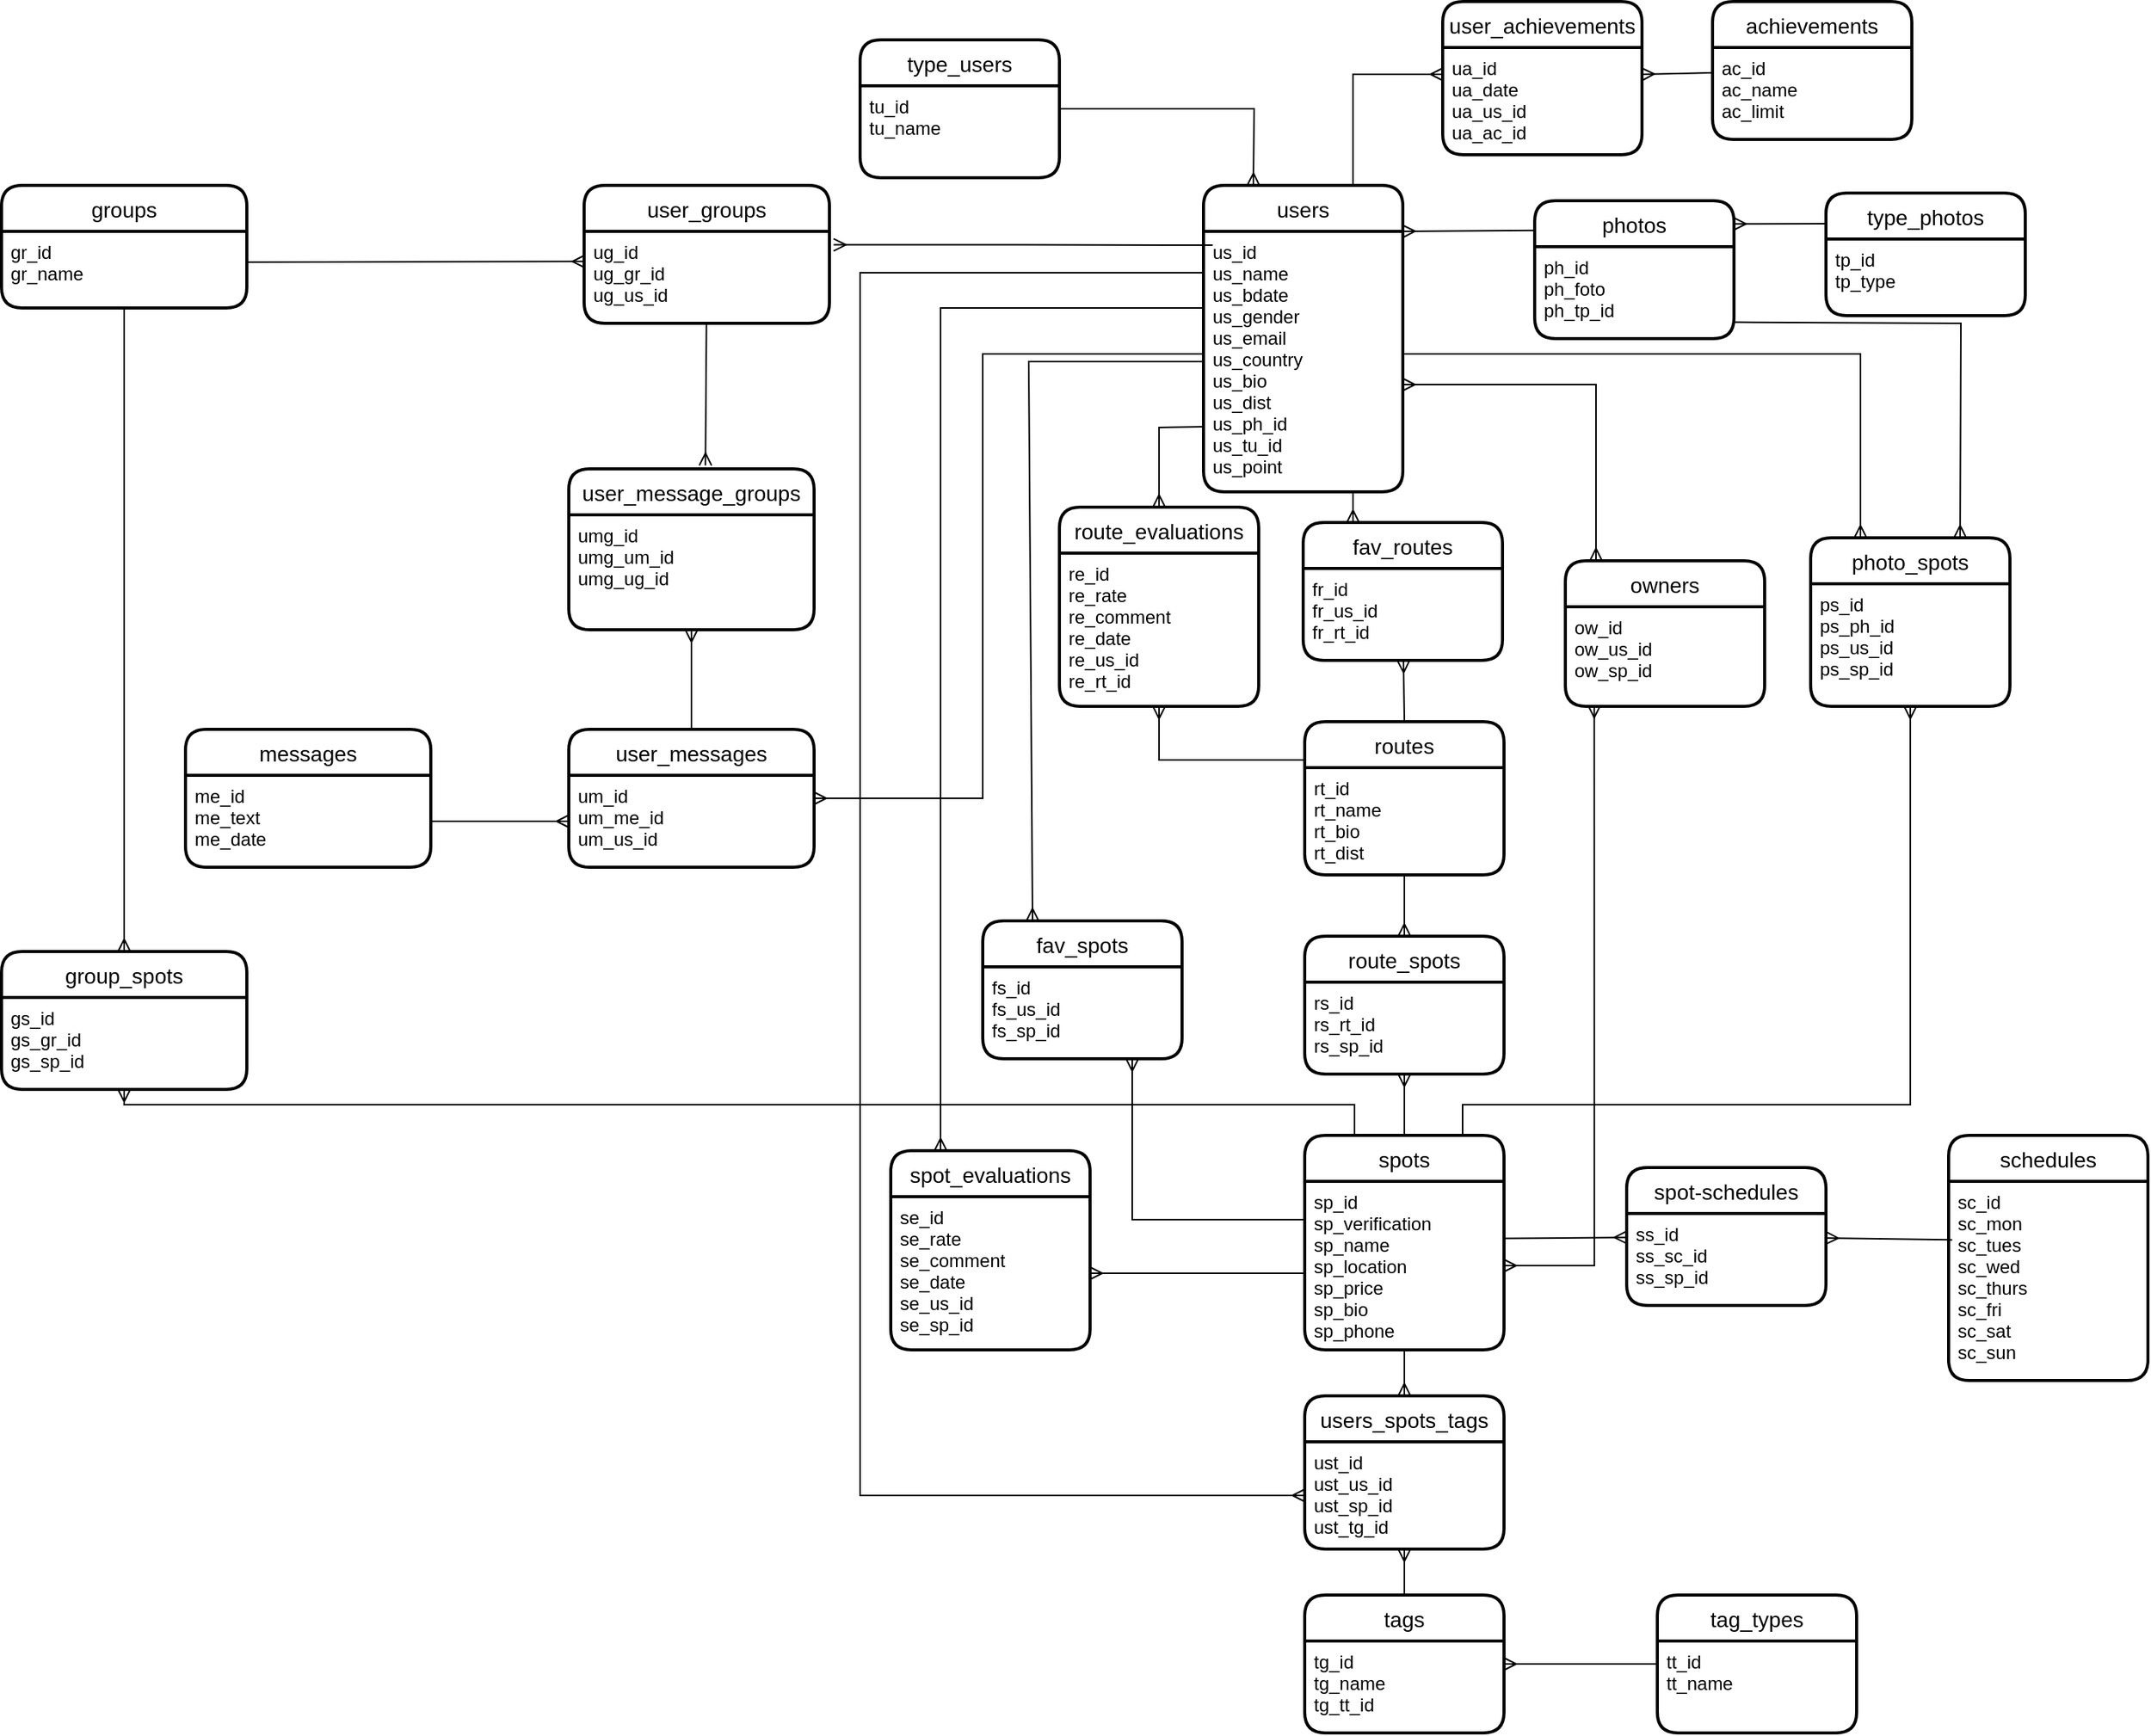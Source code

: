 <mxfile version="17.4.4" type="device"><diagram id="iLYljoPXduV03rMWOebI" name="Page-1"><mxGraphModel dx="3163" dy="38" grid="1" gridSize="10" guides="1" tooltips="1" connect="1" arrows="1" fold="1" page="1" pageScale="1" pageWidth="827" pageHeight="1169" math="0" shadow="0"><root><mxCell id="0"/><mxCell id="1" parent="0"/><mxCell id="Hhw-8IZuU88P6IJP4M7J-1" value="" style="fontSize=12;html=1;endArrow=ERmany;rounded=0;entryX=0.25;entryY=0;entryDx=0;entryDy=0;elbow=vertical;exitX=1;exitY=0.25;exitDx=0;exitDy=0;" parent="1" source="Hhw-8IZuU88P6IJP4M7J-14" target="Hhw-8IZuU88P6IJP4M7J-9" edge="1"><mxGeometry width="100" height="100" relative="1" as="geometry"><mxPoint x="210" y="1260" as="sourcePoint"/><mxPoint x="542.08" y="1336.048" as="targetPoint"/><Array as="points"><mxPoint x="317" y="1250"/></Array></mxGeometry></mxCell><mxCell id="Hhw-8IZuU88P6IJP4M7J-2" value="" style="fontSize=12;html=1;endArrow=ERmany;rounded=0;elbow=vertical;exitX=0.5;exitY=0;exitDx=0;exitDy=0;" parent="1" source="Hhw-8IZuU88P6IJP4M7J-16" target="Hhw-8IZuU88P6IJP4M7J-12" edge="1"><mxGeometry width="100" height="100" relative="1" as="geometry"><mxPoint x="430" y="1810" as="sourcePoint"/><mxPoint x="420.0" y="1760" as="targetPoint"/></mxGeometry></mxCell><mxCell id="Hhw-8IZuU88P6IJP4M7J-3" value="" style="fontSize=12;html=1;endArrow=ERmany;rounded=0;elbow=vertical;exitX=0.75;exitY=1;exitDx=0;exitDy=0;entryX=0.25;entryY=0;entryDx=0;entryDy=0;" parent="1" source="Hhw-8IZuU88P6IJP4M7J-10" target="Hhw-8IZuU88P6IJP4M7J-11" edge="1"><mxGeometry width="100" height="100" relative="1" as="geometry"><mxPoint x="424.286" y="1500" as="sourcePoint"/><mxPoint x="430" y="1590" as="targetPoint"/></mxGeometry></mxCell><mxCell id="Hhw-8IZuU88P6IJP4M7J-4" value="" style="fontSize=12;html=1;endArrow=ERmany;rounded=0;entryX=0.5;entryY=0;entryDx=0;entryDy=0;" parent="1" source="Hhw-8IZuU88P6IJP4M7J-22" target="Hhw-8IZuU88P6IJP4M7J-23" edge="1"><mxGeometry width="100" height="100" relative="1" as="geometry"><mxPoint x="26.24" y="2209.27" as="sourcePoint"/><mxPoint x="433.36" y="2282.808" as="targetPoint"/></mxGeometry></mxCell><mxCell id="Hhw-8IZuU88P6IJP4M7J-5" value="" style="fontSize=12;html=1;endArrow=ERmany;rounded=0;entryX=0.5;entryY=1;entryDx=0;entryDy=0;exitX=0.5;exitY=0;exitDx=0;exitDy=0;" parent="1" source="Hhw-8IZuU88P6IJP4M7J-26" target="Hhw-8IZuU88P6IJP4M7J-24" edge="1"><mxGeometry width="100" height="100" relative="1" as="geometry"><mxPoint x="430" y="2272" as="sourcePoint"/><mxPoint x="457.68" y="2263.7" as="targetPoint"/></mxGeometry></mxCell><mxCell id="Hhw-8IZuU88P6IJP4M7J-6" value="" style="fontSize=12;html=1;endArrow=ERmany;rounded=0;entryX=0.5;entryY=1;entryDx=0;entryDy=0;exitX=0.5;exitY=0;exitDx=0;exitDy=0;" parent="1" source="Hhw-8IZuU88P6IJP4M7J-21" target="Hhw-8IZuU88P6IJP4M7J-19" edge="1"><mxGeometry width="100" height="100" relative="1" as="geometry"><mxPoint x="160" y="2280" as="sourcePoint"/><mxPoint x="415" y="2050" as="targetPoint"/></mxGeometry></mxCell><mxCell id="Hhw-8IZuU88P6IJP4M7J-7" value="" style="fontSize=12;html=1;endArrow=ERmany;rounded=0;exitX=0;exitY=0.75;exitDx=0;exitDy=0;entryX=0.5;entryY=0;entryDx=0;entryDy=0;" parent="1" source="Hhw-8IZuU88P6IJP4M7J-10" target="Hhw-8IZuU88P6IJP4M7J-28" edge="1"><mxGeometry width="100" height="100" relative="1" as="geometry"><mxPoint x="270" y="1430" as="sourcePoint"/><mxPoint x="269.74" y="1337.19" as="targetPoint"/><Array as="points"><mxPoint x="255" y="1458"/></Array></mxGeometry></mxCell><mxCell id="-P7Q9ZmcXcWsoEp50lP5-11" value="" style="edgeStyle=orthogonalEdgeStyle;rounded=0;orthogonalLoop=1;jettySize=auto;html=1;startArrow=ERmany;startFill=0;endArrow=ERmany;endFill=0;" edge="1" parent="1" source="Hhw-8IZuU88P6IJP4M7J-9" target="-P7Q9ZmcXcWsoEp50lP5-9"><mxGeometry relative="1" as="geometry"><Array as="points"><mxPoint x="540" y="1430"/></Array></mxGeometry></mxCell><mxCell id="Hhw-8IZuU88P6IJP4M7J-9" value="users" style="swimlane;childLayout=stackLayout;horizontal=1;startSize=30;horizontalStack=0;rounded=1;fontSize=14;fontStyle=0;strokeWidth=2;resizeParent=0;resizeLast=1;shadow=0;dashed=0;align=center;" parent="1" vertex="1"><mxGeometry x="284" y="1300" width="130" height="200" as="geometry"/></mxCell><mxCell id="Hhw-8IZuU88P6IJP4M7J-10" value="us_id&#10;us_name&#10;us_bdate&#10;us_gender&#10;us_email&#10;us_country&#10;us_bio&#10;us_dist&#10;us_ph_id&#10;us_tu_id&#10;us_point" style="align=left;strokeColor=none;fillColor=none;spacingLeft=4;fontSize=12;verticalAlign=top;resizable=0;rotatable=0;part=1;" parent="Hhw-8IZuU88P6IJP4M7J-9" vertex="1"><mxGeometry y="30" width="130" height="170" as="geometry"/></mxCell><mxCell id="Hhw-8IZuU88P6IJP4M7J-11" value="fav_routes" style="swimlane;childLayout=stackLayout;horizontal=1;startSize=30;horizontalStack=0;rounded=1;fontSize=14;fontStyle=0;strokeWidth=2;resizeParent=0;resizeLast=1;shadow=0;dashed=0;align=center;" parent="1" vertex="1"><mxGeometry x="349" y="1520" width="130" height="90" as="geometry"><mxRectangle x="370" y="1500" width="100" height="30" as="alternateBounds"/></mxGeometry></mxCell><mxCell id="Hhw-8IZuU88P6IJP4M7J-12" value="fr_id&#10;fr_us_id&#10;fr_rt_id" style="align=left;strokeColor=none;fillColor=none;spacingLeft=4;fontSize=12;verticalAlign=top;resizable=0;rotatable=0;part=1;" parent="Hhw-8IZuU88P6IJP4M7J-11" vertex="1"><mxGeometry y="30" width="130" height="60" as="geometry"/></mxCell><mxCell id="Hhw-8IZuU88P6IJP4M7J-13" value="type_users" style="swimlane;childLayout=stackLayout;horizontal=1;startSize=30;horizontalStack=0;rounded=1;fontSize=14;fontStyle=0;strokeWidth=2;resizeParent=0;resizeLast=1;shadow=0;dashed=0;align=center;" parent="1" vertex="1"><mxGeometry x="60" y="1205" width="130" height="90" as="geometry"/></mxCell><mxCell id="Hhw-8IZuU88P6IJP4M7J-14" value="tu_id&#10;tu_name" style="align=left;strokeColor=none;fillColor=none;spacingLeft=4;fontSize=12;verticalAlign=top;resizable=0;rotatable=0;part=1;" parent="Hhw-8IZuU88P6IJP4M7J-13" vertex="1"><mxGeometry y="30" width="130" height="60" as="geometry"/></mxCell><mxCell id="Hhw-8IZuU88P6IJP4M7J-16" value="routes" style="swimlane;childLayout=stackLayout;horizontal=1;startSize=30;horizontalStack=0;rounded=1;fontSize=14;fontStyle=0;strokeWidth=2;resizeParent=0;resizeLast=1;shadow=0;dashed=0;align=center;" parent="1" vertex="1"><mxGeometry x="350" y="1650" width="130" height="100" as="geometry"/></mxCell><mxCell id="Hhw-8IZuU88P6IJP4M7J-17" value="rt_id&#10;rt_name&#10;rt_bio&#10;rt_dist" style="align=left;strokeColor=none;fillColor=none;spacingLeft=4;fontSize=12;verticalAlign=top;resizable=0;rotatable=0;part=1;" parent="Hhw-8IZuU88P6IJP4M7J-16" vertex="1"><mxGeometry y="30" width="130" height="70" as="geometry"/></mxCell><mxCell id="Hhw-8IZuU88P6IJP4M7J-18" value="route_spots" style="swimlane;childLayout=stackLayout;horizontal=1;startSize=30;horizontalStack=0;rounded=1;fontSize=14;fontStyle=0;strokeWidth=2;resizeParent=0;resizeLast=1;shadow=0;dashed=0;align=center;" parent="1" vertex="1"><mxGeometry x="350" y="1790" width="130" height="90" as="geometry"/></mxCell><mxCell id="Hhw-8IZuU88P6IJP4M7J-19" value="rs_id&#10;rs_rt_id&#10;rs_sp_id" style="align=left;strokeColor=none;fillColor=none;spacingLeft=4;fontSize=12;verticalAlign=top;resizable=0;rotatable=0;part=1;" parent="Hhw-8IZuU88P6IJP4M7J-18" vertex="1"><mxGeometry y="30" width="130" height="60" as="geometry"/></mxCell><mxCell id="Hhw-8IZuU88P6IJP4M7J-20" value="" style="fontSize=12;html=1;endArrow=ERmany;rounded=0;elbow=vertical;exitX=0.5;exitY=1;exitDx=0;exitDy=0;entryX=0.5;entryY=0;entryDx=0;entryDy=0;" parent="1" source="Hhw-8IZuU88P6IJP4M7J-17" target="Hhw-8IZuU88P6IJP4M7J-18" edge="1"><mxGeometry width="100" height="100" relative="1" as="geometry"><mxPoint x="609.04" y="1850" as="sourcePoint"/><mxPoint x="600" y="1921" as="targetPoint"/><Array as="points"/></mxGeometry></mxCell><mxCell id="-P7Q9ZmcXcWsoEp50lP5-3" value="" style="rounded=0;orthogonalLoop=1;jettySize=auto;html=1;endArrow=ERmany;endFill=0;exitX=1.001;exitY=0.339;exitDx=0;exitDy=0;exitPerimeter=0;" edge="1" parent="1" source="Hhw-8IZuU88P6IJP4M7J-22" target="-P7Q9ZmcXcWsoEp50lP5-1"><mxGeometry relative="1" as="geometry"/></mxCell><mxCell id="Hhw-8IZuU88P6IJP4M7J-21" value="spots" style="swimlane;childLayout=stackLayout;horizontal=1;startSize=30;horizontalStack=0;rounded=1;fontSize=14;fontStyle=0;strokeWidth=2;resizeParent=0;resizeLast=1;shadow=0;dashed=0;align=center;" parent="1" vertex="1"><mxGeometry x="350" y="1920" width="130" height="140" as="geometry"/></mxCell><mxCell id="Hhw-8IZuU88P6IJP4M7J-22" value="sp_id&#10;sp_verification&#10;sp_name&#10;sp_location&#10;sp_price&#10;sp_bio&#10;sp_phone" style="align=left;strokeColor=none;fillColor=none;spacingLeft=4;fontSize=12;verticalAlign=top;resizable=0;rotatable=0;part=1;" parent="Hhw-8IZuU88P6IJP4M7J-21" vertex="1"><mxGeometry y="30" width="130" height="110" as="geometry"/></mxCell><mxCell id="Hhw-8IZuU88P6IJP4M7J-23" value="users_spots_tags" style="swimlane;childLayout=stackLayout;horizontal=1;startSize=30;horizontalStack=0;rounded=1;fontSize=14;fontStyle=0;strokeWidth=2;resizeParent=0;resizeLast=1;shadow=0;dashed=0;align=center;" parent="1" vertex="1"><mxGeometry x="350" y="2090" width="130" height="100" as="geometry"/></mxCell><mxCell id="Hhw-8IZuU88P6IJP4M7J-24" value="ust_id&#10;ust_us_id&#10;ust_sp_id&#10;ust_tg_id" style="align=left;strokeColor=none;fillColor=none;spacingLeft=4;fontSize=12;verticalAlign=top;resizable=0;rotatable=0;part=1;" parent="Hhw-8IZuU88P6IJP4M7J-23" vertex="1"><mxGeometry y="30" width="130" height="70" as="geometry"/></mxCell><mxCell id="Hhw-8IZuU88P6IJP4M7J-25" value="" style="edgeStyle=orthogonalEdgeStyle;rounded=0;orthogonalLoop=1;jettySize=auto;html=1;endArrow=none;endFill=0;startArrow=ERmany;startFill=0;exitX=1;exitY=0.25;exitDx=0;exitDy=0;entryX=0;entryY=0.25;entryDx=0;entryDy=0;" parent="1" source="Hhw-8IZuU88P6IJP4M7J-27" target="Hhw-8IZuU88P6IJP4M7J-39" edge="1"><mxGeometry relative="1" as="geometry"><mxPoint x="790.0" y="2257" as="sourcePoint"/><mxPoint x="740" y="2362" as="targetPoint"/><Array as="points"><mxPoint x="570" y="2265"/><mxPoint x="570" y="2265"/></Array></mxGeometry></mxCell><mxCell id="Hhw-8IZuU88P6IJP4M7J-26" value="tags" style="swimlane;childLayout=stackLayout;horizontal=1;startSize=30;horizontalStack=0;rounded=1;fontSize=14;fontStyle=0;strokeWidth=2;resizeParent=0;resizeLast=1;shadow=0;dashed=0;align=center;" parent="1" vertex="1"><mxGeometry x="350" y="2220" width="130" height="90" as="geometry"/></mxCell><mxCell id="Hhw-8IZuU88P6IJP4M7J-27" value="tg_id&#10;tg_name&#10;tg_tt_id" style="align=left;strokeColor=none;fillColor=none;spacingLeft=4;fontSize=12;verticalAlign=top;resizable=0;rotatable=0;part=1;" parent="Hhw-8IZuU88P6IJP4M7J-26" vertex="1"><mxGeometry y="30" width="130" height="60" as="geometry"/></mxCell><mxCell id="Hhw-8IZuU88P6IJP4M7J-28" value="route_evaluations" style="swimlane;childLayout=stackLayout;horizontal=1;startSize=30;horizontalStack=0;rounded=1;fontSize=14;fontStyle=0;strokeWidth=2;resizeParent=0;resizeLast=1;shadow=0;dashed=0;align=center;" parent="1" vertex="1"><mxGeometry x="190" y="1510" width="130" height="130" as="geometry"/></mxCell><mxCell id="Hhw-8IZuU88P6IJP4M7J-29" value="re_id&#10;re_rate&#10;re_comment&#10;re_date&#10;re_us_id&#10;re_rt_id" style="align=left;strokeColor=none;fillColor=none;spacingLeft=4;fontSize=12;verticalAlign=top;resizable=0;rotatable=0;part=1;" parent="Hhw-8IZuU88P6IJP4M7J-28" vertex="1"><mxGeometry y="30" width="130" height="100" as="geometry"/></mxCell><mxCell id="Hhw-8IZuU88P6IJP4M7J-30" value="spot_evaluations" style="swimlane;childLayout=stackLayout;horizontal=1;startSize=30;horizontalStack=0;rounded=1;fontSize=14;fontStyle=0;strokeWidth=2;resizeParent=0;resizeLast=1;shadow=0;dashed=0;align=center;" parent="1" vertex="1"><mxGeometry x="80" y="1930" width="130" height="130" as="geometry"/></mxCell><mxCell id="Hhw-8IZuU88P6IJP4M7J-31" value="se_id&#10;se_rate&#10;se_comment&#10;se_date&#10;se_us_id&#10;se_sp_id" style="align=left;strokeColor=none;fillColor=none;spacingLeft=4;fontSize=12;verticalAlign=top;resizable=0;rotatable=0;part=1;" parent="Hhw-8IZuU88P6IJP4M7J-30" vertex="1"><mxGeometry y="30" width="130" height="100" as="geometry"/></mxCell><mxCell id="Hhw-8IZuU88P6IJP4M7J-32" style="edgeStyle=none;rounded=0;orthogonalLoop=1;jettySize=auto;html=1;exitX=0.5;exitY=1;exitDx=0;exitDy=0;entryX=0;entryY=0.25;entryDx=0;entryDy=0;startArrow=ERmany;startFill=0;endArrow=none;endFill=0;" parent="1" source="Hhw-8IZuU88P6IJP4M7J-29" target="Hhw-8IZuU88P6IJP4M7J-16" edge="1"><mxGeometry relative="1" as="geometry"><Array as="points"><mxPoint x="255" y="1675"/></Array></mxGeometry></mxCell><mxCell id="Hhw-8IZuU88P6IJP4M7J-33" style="edgeStyle=none;rounded=0;orthogonalLoop=1;jettySize=auto;html=1;exitX=1;exitY=0.5;exitDx=0;exitDy=0;startArrow=ERmany;startFill=0;endArrow=none;endFill=0;" parent="1" source="Hhw-8IZuU88P6IJP4M7J-31" edge="1"><mxGeometry relative="1" as="geometry"><mxPoint x="350" y="2010" as="targetPoint"/></mxGeometry></mxCell><mxCell id="Hhw-8IZuU88P6IJP4M7J-34" value="fav_spots" style="swimlane;childLayout=stackLayout;horizontal=1;startSize=30;horizontalStack=0;rounded=1;fontSize=14;fontStyle=0;strokeWidth=2;resizeParent=0;resizeLast=1;shadow=0;dashed=0;align=center;" parent="1" vertex="1"><mxGeometry x="140" y="1780" width="130" height="90" as="geometry"/></mxCell><mxCell id="Hhw-8IZuU88P6IJP4M7J-35" value="fs_id&#10;fs_us_id&#10;fs_sp_id" style="align=left;strokeColor=none;fillColor=none;spacingLeft=4;fontSize=12;verticalAlign=top;resizable=0;rotatable=0;part=1;" parent="Hhw-8IZuU88P6IJP4M7J-34" vertex="1"><mxGeometry y="30" width="130" height="60" as="geometry"/></mxCell><mxCell id="Hhw-8IZuU88P6IJP4M7J-36" style="rounded=0;orthogonalLoop=1;jettySize=auto;html=1;startArrow=none;startFill=0;endArrow=ERmany;endFill=0;edgeStyle=orthogonalEdgeStyle;exitX=0;exitY=0.25;exitDx=0;exitDy=0;entryX=0.75;entryY=1;entryDx=0;entryDy=0;" parent="1" source="Hhw-8IZuU88P6IJP4M7J-22" target="Hhw-8IZuU88P6IJP4M7J-35" edge="1"><mxGeometry relative="1" as="geometry"><mxPoint x="320" y="2000" as="sourcePoint"/><mxPoint x="238" y="1910" as="targetPoint"/><Array as="points"><mxPoint x="238" y="1975"/></Array></mxGeometry></mxCell><mxCell id="Hhw-8IZuU88P6IJP4M7J-37" style="edgeStyle=none;rounded=0;orthogonalLoop=1;jettySize=auto;html=1;startArrow=none;startFill=0;endArrow=ERmany;endFill=0;entryX=0.25;entryY=0;entryDx=0;entryDy=0;exitX=0;exitY=0.5;exitDx=0;exitDy=0;" parent="1" source="Hhw-8IZuU88P6IJP4M7J-10" target="Hhw-8IZuU88P6IJP4M7J-34" edge="1"><mxGeometry relative="1" as="geometry"><mxPoint x="640" y="1680" as="targetPoint"/><Array as="points"><mxPoint x="170" y="1415"/></Array><mxPoint x="260" y="1410" as="sourcePoint"/></mxGeometry></mxCell><mxCell id="Hhw-8IZuU88P6IJP4M7J-38" value="tag_types" style="swimlane;childLayout=stackLayout;horizontal=1;startSize=30;horizontalStack=0;rounded=1;fontSize=14;fontStyle=0;strokeWidth=2;resizeParent=0;resizeLast=1;shadow=0;dashed=0;align=center;" parent="1" vertex="1"><mxGeometry x="580" y="2220" width="130" height="90" as="geometry"/></mxCell><mxCell id="Hhw-8IZuU88P6IJP4M7J-39" value="tt_id&#10;tt_name" style="align=left;strokeColor=none;fillColor=none;spacingLeft=4;fontSize=12;verticalAlign=top;resizable=0;rotatable=0;part=1;" parent="Hhw-8IZuU88P6IJP4M7J-38" vertex="1"><mxGeometry y="30" width="130" height="60" as="geometry"/></mxCell><mxCell id="Hhw-8IZuU88P6IJP4M7J-40" style="edgeStyle=orthogonalEdgeStyle;rounded=0;orthogonalLoop=1;jettySize=auto;html=1;entryX=0.75;entryY=0;entryDx=0;entryDy=0;startArrow=ERmany;startFill=0;endArrow=none;endFill=0;exitX=0;exitY=0.25;exitDx=0;exitDy=0;" parent="1" source="Hhw-8IZuU88P6IJP4M7J-43" target="Hhw-8IZuU88P6IJP4M7J-9" edge="1"><mxGeometry relative="1" as="geometry"><mxPoint x="420" y="1260" as="sourcePoint"/><mxPoint x="447.5" y="1310" as="targetPoint"/><Array as="points"><mxPoint x="382" y="1228"/></Array></mxGeometry></mxCell><mxCell id="Hhw-8IZuU88P6IJP4M7J-41" value="" style="rounded=0;orthogonalLoop=1;jettySize=auto;html=1;startArrow=ERmany;startFill=0;endArrow=none;endFill=0;exitX=1;exitY=0.25;exitDx=0;exitDy=0;" parent="1" source="Hhw-8IZuU88P6IJP4M7J-43" target="Hhw-8IZuU88P6IJP4M7J-45" edge="1"><mxGeometry relative="1" as="geometry"/></mxCell><mxCell id="Hhw-8IZuU88P6IJP4M7J-42" value="user_achievements" style="swimlane;childLayout=stackLayout;horizontal=1;startSize=30;horizontalStack=0;rounded=1;fontSize=14;fontStyle=0;strokeWidth=2;resizeParent=0;resizeLast=1;shadow=0;dashed=0;align=center;" parent="1" vertex="1"><mxGeometry x="440" y="1180" width="130" height="100" as="geometry"/></mxCell><mxCell id="Hhw-8IZuU88P6IJP4M7J-43" value="ua_id&#10;ua_date&#10;ua_us_id&#10;ua_ac_id" style="align=left;strokeColor=none;fillColor=none;spacingLeft=4;fontSize=12;verticalAlign=top;resizable=0;rotatable=0;part=1;" parent="Hhw-8IZuU88P6IJP4M7J-42" vertex="1"><mxGeometry y="30" width="130" height="70" as="geometry"/></mxCell><mxCell id="Hhw-8IZuU88P6IJP4M7J-44" style="edgeStyle=orthogonalEdgeStyle;rounded=0;orthogonalLoop=1;jettySize=auto;html=1;startArrow=none;startFill=0;endArrow=ERmany;endFill=0;entryX=0.25;entryY=0;entryDx=0;entryDy=0;exitX=0;exitY=0.25;exitDx=0;exitDy=0;" parent="1" source="Hhw-8IZuU88P6IJP4M7J-10" target="Hhw-8IZuU88P6IJP4M7J-30" edge="1"><mxGeometry relative="1" as="geometry"><mxPoint x="150" y="1880" as="targetPoint"/><mxPoint x="240" y="1380" as="sourcePoint"/><Array as="points"><mxPoint x="113" y="1380"/></Array></mxGeometry></mxCell><mxCell id="Hhw-8IZuU88P6IJP4M7J-45" value="achievements" style="swimlane;childLayout=stackLayout;horizontal=1;startSize=30;horizontalStack=0;rounded=1;fontSize=14;fontStyle=0;strokeWidth=2;resizeParent=0;resizeLast=1;shadow=0;dashed=0;align=center;" parent="1" vertex="1"><mxGeometry x="616" y="1180" width="130" height="90" as="geometry"/></mxCell><mxCell id="Hhw-8IZuU88P6IJP4M7J-46" value="ac_id&#10;ac_name&#10;ac_limit" style="align=left;strokeColor=none;fillColor=none;spacingLeft=4;fontSize=12;verticalAlign=top;resizable=0;rotatable=0;part=1;" parent="Hhw-8IZuU88P6IJP4M7J-45" vertex="1"><mxGeometry y="30" width="130" height="60" as="geometry"/></mxCell><mxCell id="Hhw-8IZuU88P6IJP4M7J-47" value="" style="edgeStyle=none;rounded=0;orthogonalLoop=1;jettySize=auto;html=1;startArrow=none;startFill=0;endArrow=ERmany;endFill=0;exitX=0.003;exitY=0.215;exitDx=0;exitDy=0;entryX=1;entryY=0;entryDx=0;entryDy=0;exitPerimeter=0;" parent="1" source="Hhw-8IZuU88P6IJP4M7J-49" target="Hhw-8IZuU88P6IJP4M7J-10" edge="1"><mxGeometry relative="1" as="geometry"><mxPoint x="656" y="1395" as="sourcePoint"/><mxPoint x="450" y="1350" as="targetPoint"/></mxGeometry></mxCell><mxCell id="Hhw-8IZuU88P6IJP4M7J-48" value="" style="rounded=0;orthogonalLoop=1;jettySize=auto;html=1;startArrow=none;startFill=0;endArrow=ERmany;endFill=0;entryX=0.75;entryY=0;entryDx=0;entryDy=0;exitX=1.002;exitY=0.821;exitDx=0;exitDy=0;exitPerimeter=0;" parent="1" source="Hhw-8IZuU88P6IJP4M7J-50" target="Hhw-8IZuU88P6IJP4M7J-54" edge="1"><mxGeometry relative="1" as="geometry"><mxPoint x="668" y="1370" as="sourcePoint"/><Array as="points"><mxPoint x="778" y="1390"/></Array></mxGeometry></mxCell><mxCell id="Hhw-8IZuU88P6IJP4M7J-49" value="photos" style="swimlane;childLayout=stackLayout;horizontal=1;startSize=30;horizontalStack=0;rounded=1;fontSize=14;fontStyle=0;strokeWidth=2;resizeParent=0;resizeLast=1;shadow=0;dashed=0;align=center;" parent="1" vertex="1"><mxGeometry x="500" y="1310" width="130" height="90" as="geometry"/></mxCell><mxCell id="Hhw-8IZuU88P6IJP4M7J-50" value="ph_id&#10;ph_foto&#10;ph_tp_id" style="align=left;strokeColor=none;fillColor=none;spacingLeft=4;fontSize=12;verticalAlign=top;resizable=0;rotatable=0;part=1;" parent="Hhw-8IZuU88P6IJP4M7J-49" vertex="1"><mxGeometry y="30" width="130" height="60" as="geometry"/></mxCell><mxCell id="Hhw-8IZuU88P6IJP4M7J-51" style="rounded=0;orthogonalLoop=1;jettySize=auto;html=1;exitX=0;exitY=0.25;exitDx=0;exitDy=0;entryX=0.999;entryY=0.168;entryDx=0;entryDy=0;endArrow=ERmany;endFill=0;entryPerimeter=0;" parent="1" source="Hhw-8IZuU88P6IJP4M7J-52" target="Hhw-8IZuU88P6IJP4M7J-49" edge="1"><mxGeometry relative="1" as="geometry"/></mxCell><mxCell id="Hhw-8IZuU88P6IJP4M7J-52" value="type_photos" style="swimlane;childLayout=stackLayout;horizontal=1;startSize=30;horizontalStack=0;rounded=1;fontSize=14;fontStyle=0;strokeWidth=2;resizeParent=0;resizeLast=1;shadow=0;dashed=0;align=center;" parent="1" vertex="1"><mxGeometry x="690" y="1305" width="130" height="80" as="geometry"/></mxCell><mxCell id="Hhw-8IZuU88P6IJP4M7J-53" value="tp_id&#10;tp_type" style="align=left;strokeColor=none;fillColor=none;spacingLeft=4;fontSize=12;verticalAlign=top;resizable=0;rotatable=0;part=1;" parent="Hhw-8IZuU88P6IJP4M7J-52" vertex="1"><mxGeometry y="30" width="130" height="50" as="geometry"/></mxCell><mxCell id="Hhw-8IZuU88P6IJP4M7J-54" value="photo_spots" style="swimlane;childLayout=stackLayout;horizontal=1;startSize=30;horizontalStack=0;rounded=1;fontSize=14;fontStyle=0;strokeWidth=2;resizeParent=0;resizeLast=1;shadow=0;dashed=0;align=center;" parent="1" vertex="1"><mxGeometry x="680" y="1530" width="130" height="110" as="geometry"/></mxCell><mxCell id="Hhw-8IZuU88P6IJP4M7J-55" value="ps_id&#10;ps_ph_id&#10;ps_us_id&#10;ps_sp_id" style="align=left;strokeColor=none;fillColor=none;spacingLeft=4;fontSize=12;verticalAlign=top;resizable=0;rotatable=0;part=1;" parent="Hhw-8IZuU88P6IJP4M7J-54" vertex="1"><mxGeometry y="30" width="130" height="80" as="geometry"/></mxCell><mxCell id="Hhw-8IZuU88P6IJP4M7J-56" style="edgeStyle=orthogonalEdgeStyle;rounded=0;orthogonalLoop=1;jettySize=auto;html=1;entryX=0.25;entryY=0;entryDx=0;entryDy=0;startArrow=none;startFill=0;endArrow=ERmany;endFill=0;exitX=1;exitY=0.5;exitDx=0;exitDy=0;" parent="1" source="Hhw-8IZuU88P6IJP4M7J-10" target="Hhw-8IZuU88P6IJP4M7J-54" edge="1"><mxGeometry relative="1" as="geometry"><Array as="points"><mxPoint x="712" y="1410"/></Array><mxPoint x="420" y="1420" as="sourcePoint"/></mxGeometry></mxCell><mxCell id="Hhw-8IZuU88P6IJP4M7J-57" style="edgeStyle=orthogonalEdgeStyle;rounded=0;orthogonalLoop=1;jettySize=auto;html=1;entryX=0.794;entryY=-0.002;entryDx=0;entryDy=0;startArrow=ERmany;startFill=0;endArrow=none;endFill=0;exitX=0.5;exitY=1;exitDx=0;exitDy=0;entryPerimeter=0;" parent="1" source="Hhw-8IZuU88P6IJP4M7J-55" target="Hhw-8IZuU88P6IJP4M7J-21" edge="1"><mxGeometry relative="1" as="geometry"><Array as="points"><mxPoint x="745" y="1900"/><mxPoint x="453" y="1900"/><mxPoint x="453" y="1920"/></Array></mxGeometry></mxCell><mxCell id="Hhw-8IZuU88P6IJP4M7J-58" style="edgeStyle=orthogonalEdgeStyle;rounded=0;orthogonalLoop=1;jettySize=auto;html=1;startArrow=none;startFill=0;endArrow=ERmany;endFill=0;exitX=0;exitY=0.25;exitDx=0;exitDy=0;entryX=0;entryY=0.5;entryDx=0;entryDy=0;" parent="1" source="Hhw-8IZuU88P6IJP4M7J-9" target="Hhw-8IZuU88P6IJP4M7J-24" edge="1"><mxGeometry relative="1" as="geometry"><mxPoint x="60" y="2140" as="targetPoint"/><Array as="points"><mxPoint x="284" y="1357"/><mxPoint x="60" y="1357"/><mxPoint x="60" y="2155"/></Array><mxPoint x="220" y="1340" as="sourcePoint"/></mxGeometry></mxCell><mxCell id="Hhw-8IZuU88P6IJP4M7J-75" value="" style="edgeStyle=orthogonalEdgeStyle;rounded=0;orthogonalLoop=1;jettySize=auto;html=1;endArrow=ERmany;endFill=0;" parent="1" source="Hhw-8IZuU88P6IJP4M7J-70" target="Hhw-8IZuU88P6IJP4M7J-73" edge="1"><mxGeometry relative="1" as="geometry"/></mxCell><mxCell id="Hhw-8IZuU88P6IJP4M7J-79" value="" style="rounded=0;orthogonalLoop=1;jettySize=auto;html=1;startArrow=none;startFill=0;endArrow=ERmany;endFill=0;exitX=1;exitY=0.403;exitDx=0;exitDy=0;exitPerimeter=0;entryX=0.002;entryY=0.327;entryDx=0;entryDy=0;entryPerimeter=0;" parent="1" source="Hhw-8IZuU88P6IJP4M7J-71" target="Hhw-8IZuU88P6IJP4M7J-78" edge="1"><mxGeometry relative="1" as="geometry"/></mxCell><mxCell id="Hhw-8IZuU88P6IJP4M7J-70" value="groups" style="swimlane;childLayout=stackLayout;horizontal=1;startSize=30;horizontalStack=0;rounded=1;fontSize=14;fontStyle=0;strokeWidth=2;resizeParent=0;resizeLast=1;shadow=0;dashed=0;align=center;" parent="1" vertex="1"><mxGeometry x="-500" y="1300" width="160" height="80" as="geometry"/></mxCell><mxCell id="Hhw-8IZuU88P6IJP4M7J-71" value="gr_id&#10;gr_name&#10;" style="align=left;strokeColor=none;fillColor=none;spacingLeft=4;fontSize=12;verticalAlign=top;resizable=0;rotatable=0;part=1;" parent="Hhw-8IZuU88P6IJP4M7J-70" vertex="1"><mxGeometry y="30" width="160" height="50" as="geometry"/></mxCell><mxCell id="Hhw-8IZuU88P6IJP4M7J-76" style="edgeStyle=orthogonalEdgeStyle;rounded=0;orthogonalLoop=1;jettySize=auto;html=1;entryX=0.25;entryY=0;entryDx=0;entryDy=0;startArrow=ERmany;startFill=0;endArrow=none;endFill=0;" parent="1" source="Hhw-8IZuU88P6IJP4M7J-73" target="Hhw-8IZuU88P6IJP4M7J-21" edge="1"><mxGeometry relative="1" as="geometry"><Array as="points"><mxPoint x="-420" y="1900"/><mxPoint x="383" y="1900"/></Array></mxGeometry></mxCell><mxCell id="Hhw-8IZuU88P6IJP4M7J-73" value="group_spots" style="swimlane;childLayout=stackLayout;horizontal=1;startSize=30;horizontalStack=0;rounded=1;fontSize=14;fontStyle=0;strokeWidth=2;resizeParent=0;resizeLast=1;shadow=0;dashed=0;align=center;" parent="1" vertex="1"><mxGeometry x="-500" y="1800" width="160" height="90" as="geometry"/></mxCell><mxCell id="Hhw-8IZuU88P6IJP4M7J-74" value="gs_id&#10;gs_gr_id&#10;gs_sp_id" style="align=left;strokeColor=none;fillColor=none;spacingLeft=4;fontSize=12;verticalAlign=top;resizable=0;rotatable=0;part=1;" parent="Hhw-8IZuU88P6IJP4M7J-73" vertex="1"><mxGeometry y="30" width="160" height="60" as="geometry"/></mxCell><mxCell id="Hhw-8IZuU88P6IJP4M7J-77" value="user_groups" style="swimlane;childLayout=stackLayout;horizontal=1;startSize=30;horizontalStack=0;rounded=1;fontSize=14;fontStyle=0;strokeWidth=2;resizeParent=0;resizeLast=1;shadow=0;dashed=0;align=center;" parent="1" vertex="1"><mxGeometry x="-120" y="1300" width="160" height="90" as="geometry"/></mxCell><mxCell id="Hhw-8IZuU88P6IJP4M7J-78" value="ug_id&#10;ug_gr_id&#10;ug_us_id" style="align=left;strokeColor=none;fillColor=none;spacingLeft=4;fontSize=12;verticalAlign=top;resizable=0;rotatable=0;part=1;" parent="Hhw-8IZuU88P6IJP4M7J-77" vertex="1"><mxGeometry y="30" width="160" height="60" as="geometry"/></mxCell><mxCell id="Hhw-8IZuU88P6IJP4M7J-80" style="edgeStyle=orthogonalEdgeStyle;rounded=0;orthogonalLoop=1;jettySize=auto;html=1;startArrow=ERmany;startFill=0;endArrow=none;endFill=0;exitX=1.017;exitY=0.146;exitDx=0;exitDy=0;exitPerimeter=0;" parent="1" source="Hhw-8IZuU88P6IJP4M7J-78" edge="1"><mxGeometry relative="1" as="geometry"><mxPoint x="290" y="1339" as="targetPoint"/></mxGeometry></mxCell><mxCell id="Hhw-8IZuU88P6IJP4M7J-90" value="" style="edgeStyle=none;rounded=0;orthogonalLoop=1;jettySize=auto;html=1;startArrow=none;startFill=0;endArrow=ERmany;endFill=0;" parent="1" source="Hhw-8IZuU88P6IJP4M7J-81" target="Hhw-8IZuU88P6IJP4M7J-88" edge="1"><mxGeometry relative="1" as="geometry"/></mxCell><mxCell id="Hhw-8IZuU88P6IJP4M7J-81" value="user_messages" style="swimlane;childLayout=stackLayout;horizontal=1;startSize=30;horizontalStack=0;rounded=1;fontSize=14;fontStyle=0;strokeWidth=2;resizeParent=0;resizeLast=1;shadow=0;dashed=0;align=center;" parent="1" vertex="1"><mxGeometry x="-130" y="1655" width="160" height="90" as="geometry"/></mxCell><mxCell id="Hhw-8IZuU88P6IJP4M7J-82" value="um_id&#10;um_me_id&#10;um_us_id" style="align=left;strokeColor=none;fillColor=none;spacingLeft=4;fontSize=12;verticalAlign=top;resizable=0;rotatable=0;part=1;" parent="Hhw-8IZuU88P6IJP4M7J-81" vertex="1"><mxGeometry y="30" width="160" height="60" as="geometry"/></mxCell><mxCell id="Hhw-8IZuU88P6IJP4M7J-84" value="messages" style="swimlane;childLayout=stackLayout;horizontal=1;startSize=30;horizontalStack=0;rounded=1;fontSize=14;fontStyle=0;strokeWidth=2;resizeParent=0;resizeLast=1;shadow=0;dashed=0;align=center;" parent="1" vertex="1"><mxGeometry x="-380" y="1655" width="160" height="90" as="geometry"/></mxCell><mxCell id="Hhw-8IZuU88P6IJP4M7J-85" value="me_id&#10;me_text&#10;me_date" style="align=left;strokeColor=none;fillColor=none;spacingLeft=4;fontSize=12;verticalAlign=top;resizable=0;rotatable=0;part=1;" parent="Hhw-8IZuU88P6IJP4M7J-84" vertex="1"><mxGeometry y="30" width="160" height="60" as="geometry"/></mxCell><mxCell id="Hhw-8IZuU88P6IJP4M7J-87" style="edgeStyle=orthogonalEdgeStyle;rounded=0;orthogonalLoop=1;jettySize=auto;html=1;exitX=0;exitY=0.5;exitDx=0;exitDy=0;entryX=1;entryY=0.25;entryDx=0;entryDy=0;startArrow=none;startFill=0;endArrow=ERmany;endFill=0;" parent="1" source="Hhw-8IZuU88P6IJP4M7J-10" target="Hhw-8IZuU88P6IJP4M7J-82" edge="1"><mxGeometry relative="1" as="geometry"><Array as="points"><mxPoint x="140" y="1410"/><mxPoint x="140" y="1700"/></Array></mxGeometry></mxCell><mxCell id="Hhw-8IZuU88P6IJP4M7J-88" value="user_message_groups" style="swimlane;childLayout=stackLayout;horizontal=1;startSize=30;horizontalStack=0;rounded=1;fontSize=14;fontStyle=0;strokeWidth=2;resizeParent=0;resizeLast=1;shadow=0;dashed=0;align=center;" parent="1" vertex="1"><mxGeometry x="-130" y="1485" width="160" height="105" as="geometry"/></mxCell><mxCell id="Hhw-8IZuU88P6IJP4M7J-89" value="umg_id&#10;umg_um_id&#10;umg_ug_id" style="align=left;strokeColor=none;fillColor=none;spacingLeft=4;fontSize=12;verticalAlign=top;resizable=0;rotatable=0;part=1;" parent="Hhw-8IZuU88P6IJP4M7J-88" vertex="1"><mxGeometry y="30" width="160" height="75" as="geometry"/></mxCell><mxCell id="Hhw-8IZuU88P6IJP4M7J-91" style="edgeStyle=none;rounded=0;orthogonalLoop=1;jettySize=auto;html=1;entryX=0.557;entryY=-0.021;entryDx=0;entryDy=0;entryPerimeter=0;startArrow=none;startFill=0;endArrow=ERmany;endFill=0;" parent="1" source="Hhw-8IZuU88P6IJP4M7J-78" target="Hhw-8IZuU88P6IJP4M7J-88" edge="1"><mxGeometry relative="1" as="geometry"/></mxCell><mxCell id="Hhw-8IZuU88P6IJP4M7J-92" style="edgeStyle=none;rounded=0;orthogonalLoop=1;jettySize=auto;html=1;entryX=0;entryY=0.5;entryDx=0;entryDy=0;startArrow=none;startFill=0;endArrow=ERmany;endFill=0;" parent="1" source="Hhw-8IZuU88P6IJP4M7J-85" target="Hhw-8IZuU88P6IJP4M7J-82" edge="1"><mxGeometry relative="1" as="geometry"/></mxCell><mxCell id="-P7Q9ZmcXcWsoEp50lP5-6" value="" style="rounded=0;orthogonalLoop=1;jettySize=auto;html=1;startArrow=ERmany;startFill=0;endArrow=none;endFill=0;entryX=0.018;entryY=0.294;entryDx=0;entryDy=0;entryPerimeter=0;" edge="1" parent="1" source="-P7Q9ZmcXcWsoEp50lP5-1" target="-P7Q9ZmcXcWsoEp50lP5-5"><mxGeometry relative="1" as="geometry"/></mxCell><mxCell id="-P7Q9ZmcXcWsoEp50lP5-1" value="spot-schedules" style="swimlane;childLayout=stackLayout;horizontal=1;startSize=30;horizontalStack=0;rounded=1;fontSize=14;fontStyle=0;strokeWidth=2;resizeParent=0;resizeLast=1;shadow=0;dashed=0;align=center;" vertex="1" parent="1"><mxGeometry x="560" y="1941" width="130" height="90" as="geometry"/></mxCell><mxCell id="-P7Q9ZmcXcWsoEp50lP5-2" value="ss_id&#10;ss_sc_id&#10;ss_sp_id" style="align=left;strokeColor=none;fillColor=none;spacingLeft=4;fontSize=12;verticalAlign=top;resizable=0;rotatable=0;part=1;" vertex="1" parent="-P7Q9ZmcXcWsoEp50lP5-1"><mxGeometry y="30" width="130" height="60" as="geometry"/></mxCell><mxCell id="-P7Q9ZmcXcWsoEp50lP5-4" value="schedules" style="swimlane;childLayout=stackLayout;horizontal=1;startSize=30;horizontalStack=0;rounded=1;fontSize=14;fontStyle=0;strokeWidth=2;resizeParent=0;resizeLast=1;shadow=0;dashed=0;align=center;" vertex="1" parent="1"><mxGeometry x="770" y="1920" width="130" height="160" as="geometry"/></mxCell><mxCell id="-P7Q9ZmcXcWsoEp50lP5-5" value="sc_id&#10;sc_mon&#10;sc_tues&#10;sc_wed&#10;sc_thurs&#10;sc_fri&#10;sc_sat&#10;sc_sun" style="align=left;strokeColor=none;fillColor=none;spacingLeft=4;fontSize=12;verticalAlign=top;resizable=0;rotatable=0;part=1;" vertex="1" parent="-P7Q9ZmcXcWsoEp50lP5-4"><mxGeometry y="30" width="130" height="130" as="geometry"/></mxCell><mxCell id="-P7Q9ZmcXcWsoEp50lP5-9" value="owners" style="swimlane;childLayout=stackLayout;horizontal=1;startSize=30;horizontalStack=0;rounded=1;fontSize=14;fontStyle=0;strokeWidth=2;resizeParent=0;resizeLast=1;shadow=0;dashed=0;align=center;" vertex="1" parent="1"><mxGeometry x="520" y="1545" width="130" height="95" as="geometry"/></mxCell><mxCell id="-P7Q9ZmcXcWsoEp50lP5-10" value="ow_id&#10;ow_us_id&#10;ow_sp_id" style="align=left;strokeColor=none;fillColor=none;spacingLeft=4;fontSize=12;verticalAlign=top;resizable=0;rotatable=0;part=1;" vertex="1" parent="-P7Q9ZmcXcWsoEp50lP5-9"><mxGeometry y="30" width="130" height="65" as="geometry"/></mxCell><mxCell id="-P7Q9ZmcXcWsoEp50lP5-12" style="edgeStyle=orthogonalEdgeStyle;rounded=0;orthogonalLoop=1;jettySize=auto;html=1;startArrow=ERmany;startFill=0;endArrow=ERmany;endFill=0;entryX=0.145;entryY=0.99;entryDx=0;entryDy=0;entryPerimeter=0;" edge="1" parent="1" source="Hhw-8IZuU88P6IJP4M7J-22" target="-P7Q9ZmcXcWsoEp50lP5-10"><mxGeometry relative="1" as="geometry"><mxPoint x="540" y="1750.0" as="targetPoint"/></mxGeometry></mxCell></root></mxGraphModel></diagram></mxfile>